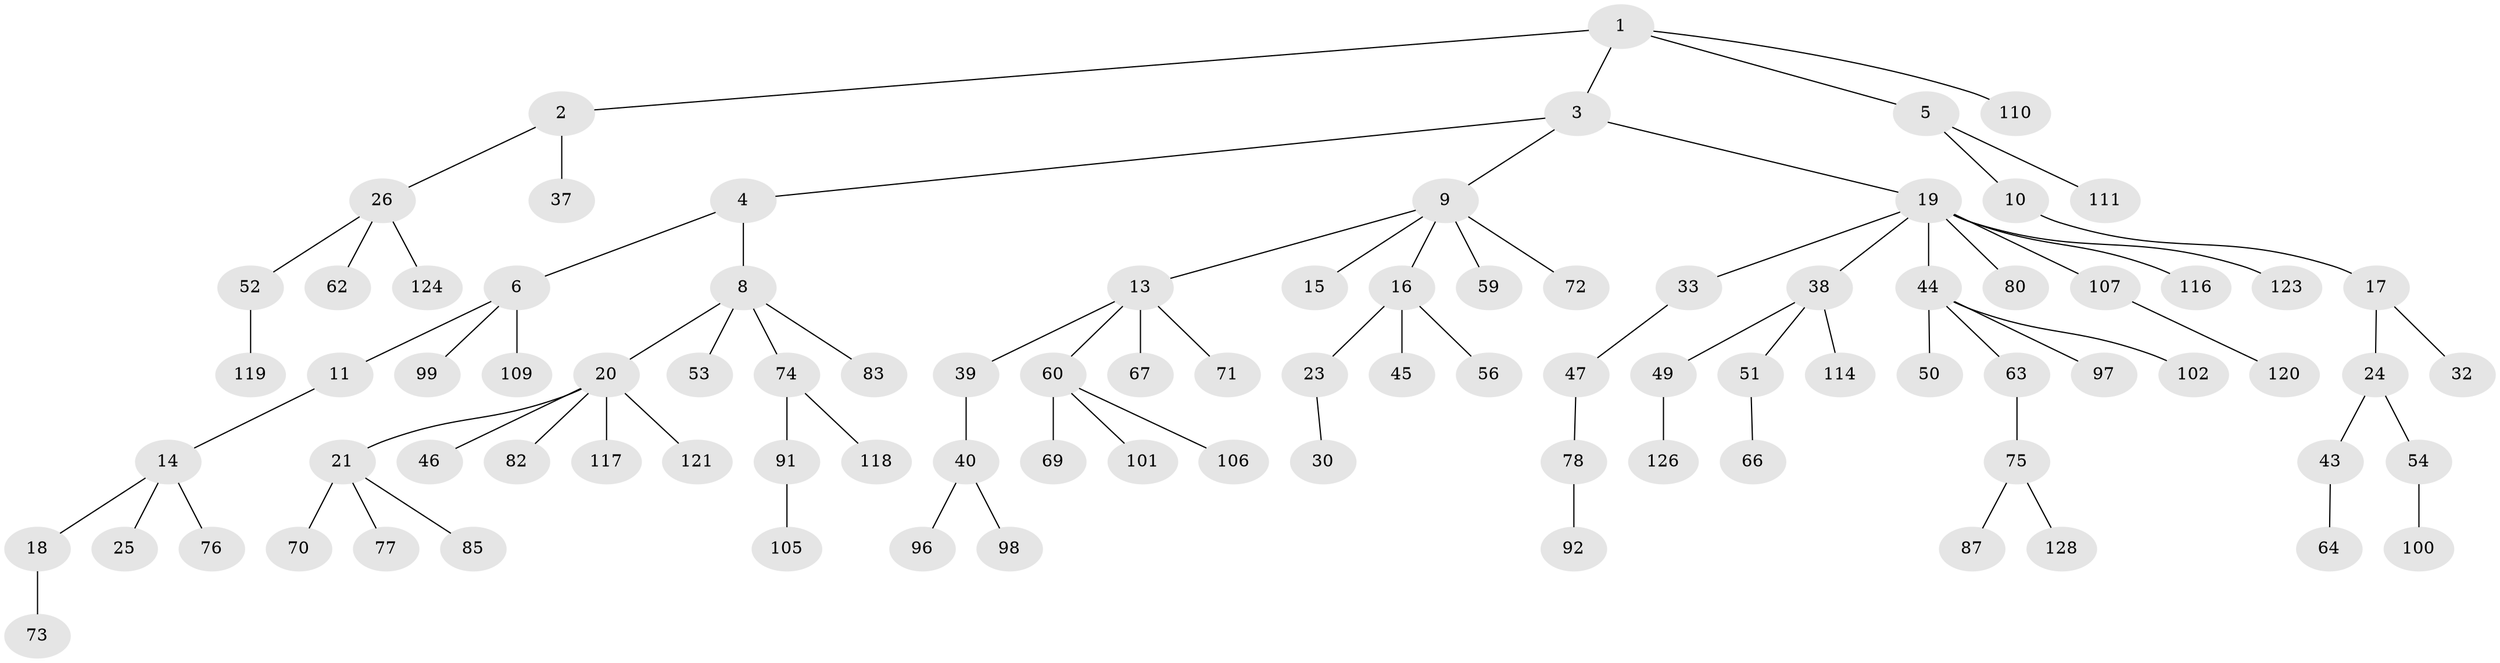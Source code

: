 // original degree distribution, {5: 0.046511627906976744, 3: 0.11627906976744186, 4: 0.07751937984496124, 1: 0.5271317829457365, 6: 0.015503875968992248, 2: 0.20930232558139536, 7: 0.007751937984496124}
// Generated by graph-tools (version 1.1) at 2025/42/03/06/25 10:42:04]
// undirected, 90 vertices, 89 edges
graph export_dot {
graph [start="1"]
  node [color=gray90,style=filled];
  1 [super="+41"];
  2;
  3 [super="+7"];
  4 [super="+90"];
  5 [super="+125"];
  6 [super="+79"];
  8 [super="+12"];
  9 [super="+55"];
  10 [super="+81"];
  11 [super="+113"];
  13 [super="+34"];
  14 [super="+35"];
  15;
  16 [super="+22"];
  17 [super="+42"];
  18;
  19 [super="+28"];
  20 [super="+29"];
  21 [super="+36"];
  23 [super="+93"];
  24 [super="+31"];
  25 [super="+27"];
  26 [super="+115"];
  30;
  32;
  33;
  37 [super="+65"];
  38 [super="+58"];
  39;
  40 [super="+57"];
  43 [super="+129"];
  44 [super="+48"];
  45;
  46 [super="+122"];
  47;
  49 [super="+86"];
  50;
  51;
  52 [super="+94"];
  53;
  54 [super="+61"];
  56;
  59 [super="+127"];
  60 [super="+104"];
  62;
  63;
  64 [super="+68"];
  66;
  67;
  69 [super="+95"];
  70;
  71 [super="+84"];
  72;
  73;
  74 [super="+89"];
  75 [super="+108"];
  76;
  77;
  78 [super="+88"];
  80;
  82;
  83;
  85;
  87;
  91;
  92;
  96 [super="+103"];
  97;
  98;
  99 [super="+112"];
  100;
  101;
  102;
  105;
  106;
  107;
  109;
  110;
  111;
  114;
  116;
  117;
  118;
  119;
  120;
  121;
  123;
  124;
  126;
  128;
  1 -- 2;
  1 -- 3;
  1 -- 5;
  1 -- 110;
  2 -- 26;
  2 -- 37;
  3 -- 4;
  3 -- 9;
  3 -- 19;
  4 -- 6;
  4 -- 8;
  5 -- 10;
  5 -- 111;
  6 -- 11;
  6 -- 99;
  6 -- 109;
  8 -- 20;
  8 -- 74;
  8 -- 83;
  8 -- 53;
  9 -- 13;
  9 -- 15;
  9 -- 16;
  9 -- 72;
  9 -- 59;
  10 -- 17;
  11 -- 14;
  13 -- 39;
  13 -- 60;
  13 -- 67;
  13 -- 71;
  14 -- 18;
  14 -- 25;
  14 -- 76;
  16 -- 56;
  16 -- 45;
  16 -- 23;
  17 -- 24;
  17 -- 32;
  18 -- 73;
  19 -- 44;
  19 -- 80;
  19 -- 33;
  19 -- 116;
  19 -- 38;
  19 -- 123;
  19 -- 107;
  20 -- 21;
  20 -- 46;
  20 -- 82;
  20 -- 121;
  20 -- 117;
  21 -- 77;
  21 -- 85;
  21 -- 70;
  23 -- 30;
  24 -- 43;
  24 -- 54;
  26 -- 52;
  26 -- 62;
  26 -- 124;
  33 -- 47;
  38 -- 49;
  38 -- 51;
  38 -- 114;
  39 -- 40;
  40 -- 96;
  40 -- 98;
  43 -- 64;
  44 -- 63;
  44 -- 102;
  44 -- 97;
  44 -- 50;
  47 -- 78;
  49 -- 126;
  51 -- 66;
  52 -- 119;
  54 -- 100;
  60 -- 69;
  60 -- 101;
  60 -- 106;
  63 -- 75;
  74 -- 91;
  74 -- 118;
  75 -- 87;
  75 -- 128;
  78 -- 92;
  91 -- 105;
  107 -- 120;
}
